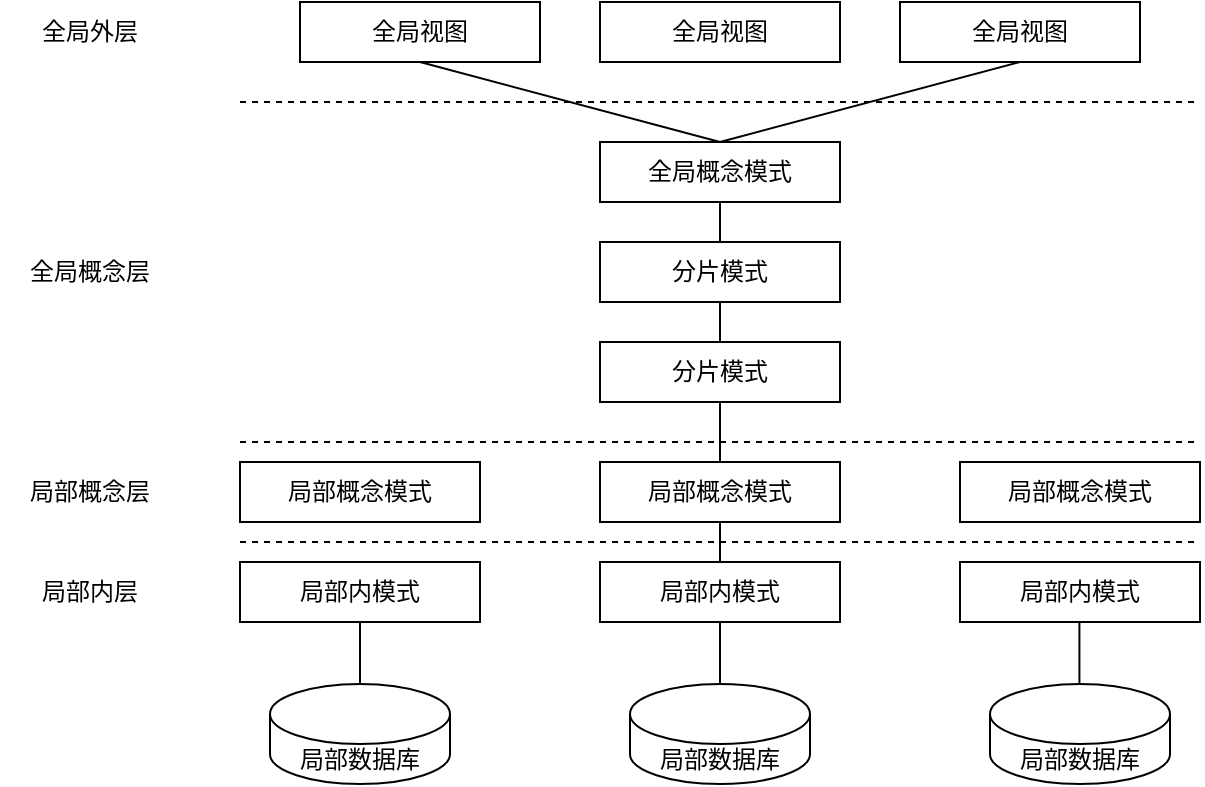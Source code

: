 <mxfile version="26.2.13">
  <diagram name="第 1 页" id="3au0qJKmtyC_mWB14tnt">
    <mxGraphModel dx="1053" dy="678" grid="0" gridSize="10" guides="1" tooltips="1" connect="1" arrows="1" fold="1" page="1" pageScale="1" pageWidth="827" pageHeight="1169" math="0" shadow="0">
      <root>
        <mxCell id="0" />
        <mxCell id="1" parent="0" />
        <mxCell id="hB7opazkSlo_n0lCKSgk-121" value="全局视图" style="rounded=0;whiteSpace=wrap;html=1;" vertex="1" parent="1">
          <mxGeometry x="561" y="708" width="120" height="30" as="geometry" />
        </mxCell>
        <mxCell id="hB7opazkSlo_n0lCKSgk-122" value="全局视图" style="rounded=0;whiteSpace=wrap;html=1;" vertex="1" parent="1">
          <mxGeometry x="411" y="708" width="120" height="30" as="geometry" />
        </mxCell>
        <mxCell id="hB7opazkSlo_n0lCKSgk-123" value="全局视图" style="rounded=0;whiteSpace=wrap;html=1;" vertex="1" parent="1">
          <mxGeometry x="261" y="708" width="120" height="30" as="geometry" />
        </mxCell>
        <mxCell id="hB7opazkSlo_n0lCKSgk-124" value="全局概念模式" style="rounded=0;whiteSpace=wrap;html=1;" vertex="1" parent="1">
          <mxGeometry x="411" y="778" width="120" height="30" as="geometry" />
        </mxCell>
        <mxCell id="hB7opazkSlo_n0lCKSgk-125" value="分片模式" style="rounded=0;whiteSpace=wrap;html=1;" vertex="1" parent="1">
          <mxGeometry x="411" y="828" width="120" height="30" as="geometry" />
        </mxCell>
        <mxCell id="hB7opazkSlo_n0lCKSgk-126" value="分片模式" style="rounded=0;whiteSpace=wrap;html=1;" vertex="1" parent="1">
          <mxGeometry x="411" y="878" width="120" height="30" as="geometry" />
        </mxCell>
        <mxCell id="hB7opazkSlo_n0lCKSgk-127" value="局部概念模式" style="rounded=0;whiteSpace=wrap;html=1;" vertex="1" parent="1">
          <mxGeometry x="231" y="938" width="120" height="30" as="geometry" />
        </mxCell>
        <mxCell id="hB7opazkSlo_n0lCKSgk-128" value="局部概念模式" style="rounded=0;whiteSpace=wrap;html=1;" vertex="1" parent="1">
          <mxGeometry x="411" y="938" width="120" height="30" as="geometry" />
        </mxCell>
        <mxCell id="hB7opazkSlo_n0lCKSgk-129" value="局部概念模式" style="rounded=0;whiteSpace=wrap;html=1;" vertex="1" parent="1">
          <mxGeometry x="591" y="938" width="120" height="30" as="geometry" />
        </mxCell>
        <mxCell id="hB7opazkSlo_n0lCKSgk-130" value="局部内模式" style="rounded=0;whiteSpace=wrap;html=1;" vertex="1" parent="1">
          <mxGeometry x="231" y="988" width="120" height="30" as="geometry" />
        </mxCell>
        <mxCell id="hB7opazkSlo_n0lCKSgk-131" value="局部内模式" style="rounded=0;whiteSpace=wrap;html=1;" vertex="1" parent="1">
          <mxGeometry x="411" y="988" width="120" height="30" as="geometry" />
        </mxCell>
        <mxCell id="hB7opazkSlo_n0lCKSgk-132" value="局部内模式" style="rounded=0;whiteSpace=wrap;html=1;" vertex="1" parent="1">
          <mxGeometry x="591" y="988" width="120" height="30" as="geometry" />
        </mxCell>
        <mxCell id="hB7opazkSlo_n0lCKSgk-134" value="局部数据库" style="shape=cylinder3;whiteSpace=wrap;html=1;boundedLbl=1;backgroundOutline=1;size=15;" vertex="1" parent="1">
          <mxGeometry x="246" y="1049" width="90" height="50" as="geometry" />
        </mxCell>
        <mxCell id="hB7opazkSlo_n0lCKSgk-135" value="局部数据库" style="shape=cylinder3;whiteSpace=wrap;html=1;boundedLbl=1;backgroundOutline=1;size=15;" vertex="1" parent="1">
          <mxGeometry x="426" y="1049" width="90" height="50" as="geometry" />
        </mxCell>
        <mxCell id="hB7opazkSlo_n0lCKSgk-136" value="局部数据库" style="shape=cylinder3;whiteSpace=wrap;html=1;boundedLbl=1;backgroundOutline=1;size=15;" vertex="1" parent="1">
          <mxGeometry x="606" y="1049" width="90" height="50" as="geometry" />
        </mxCell>
        <mxCell id="hB7opazkSlo_n0lCKSgk-137" value="" style="endArrow=none;html=1;rounded=0;entryX=0.5;entryY=0;entryDx=0;entryDy=0;exitX=0.5;exitY=1;exitDx=0;exitDy=0;" edge="1" parent="1" source="hB7opazkSlo_n0lCKSgk-123" target="hB7opazkSlo_n0lCKSgk-124">
          <mxGeometry width="50" height="50" relative="1" as="geometry">
            <mxPoint x="431" y="878" as="sourcePoint" />
            <mxPoint x="481" y="828" as="targetPoint" />
          </mxGeometry>
        </mxCell>
        <mxCell id="hB7opazkSlo_n0lCKSgk-138" value="" style="endArrow=none;html=1;rounded=0;entryX=0.5;entryY=1;entryDx=0;entryDy=0;exitX=0.5;exitY=0;exitDx=0;exitDy=0;" edge="1" parent="1" source="hB7opazkSlo_n0lCKSgk-124" target="hB7opazkSlo_n0lCKSgk-121">
          <mxGeometry width="50" height="50" relative="1" as="geometry">
            <mxPoint x="481" y="788" as="sourcePoint" />
            <mxPoint x="331" y="748" as="targetPoint" />
          </mxGeometry>
        </mxCell>
        <mxCell id="hB7opazkSlo_n0lCKSgk-142" value="" style="endArrow=none;html=1;rounded=0;entryX=0.5;entryY=1;entryDx=0;entryDy=0;" edge="1" parent="1" source="hB7opazkSlo_n0lCKSgk-125" target="hB7opazkSlo_n0lCKSgk-124">
          <mxGeometry width="50" height="50" relative="1" as="geometry">
            <mxPoint x="431" y="878" as="sourcePoint" />
            <mxPoint x="481" y="828" as="targetPoint" />
          </mxGeometry>
        </mxCell>
        <mxCell id="hB7opazkSlo_n0lCKSgk-143" value="" style="endArrow=none;html=1;rounded=0;entryX=0.5;entryY=0;entryDx=0;entryDy=0;exitX=0.5;exitY=1;exitDx=0;exitDy=0;" edge="1" parent="1" source="hB7opazkSlo_n0lCKSgk-125" target="hB7opazkSlo_n0lCKSgk-126">
          <mxGeometry width="50" height="50" relative="1" as="geometry">
            <mxPoint x="481" y="838" as="sourcePoint" />
            <mxPoint x="481" y="818" as="targetPoint" />
          </mxGeometry>
        </mxCell>
        <mxCell id="hB7opazkSlo_n0lCKSgk-144" value="" style="endArrow=none;html=1;rounded=0;entryX=0.5;entryY=1;entryDx=0;entryDy=0;exitX=0.5;exitY=0;exitDx=0;exitDy=0;" edge="1" parent="1" source="hB7opazkSlo_n0lCKSgk-128" target="hB7opazkSlo_n0lCKSgk-126">
          <mxGeometry width="50" height="50" relative="1" as="geometry">
            <mxPoint x="491" y="848" as="sourcePoint" />
            <mxPoint x="491" y="828" as="targetPoint" />
          </mxGeometry>
        </mxCell>
        <mxCell id="hB7opazkSlo_n0lCKSgk-145" value="" style="endArrow=none;html=1;rounded=0;exitX=0.5;exitY=1;exitDx=0;exitDy=0;" edge="1" parent="1" source="hB7opazkSlo_n0lCKSgk-128" target="hB7opazkSlo_n0lCKSgk-131">
          <mxGeometry width="50" height="50" relative="1" as="geometry">
            <mxPoint x="501" y="858" as="sourcePoint" />
            <mxPoint x="501" y="838" as="targetPoint" />
          </mxGeometry>
        </mxCell>
        <mxCell id="hB7opazkSlo_n0lCKSgk-146" value="" style="endArrow=none;html=1;rounded=0;exitX=0.5;exitY=1;exitDx=0;exitDy=0;" edge="1" parent="1" source="hB7opazkSlo_n0lCKSgk-131" target="hB7opazkSlo_n0lCKSgk-135">
          <mxGeometry width="50" height="50" relative="1" as="geometry">
            <mxPoint x="511" y="859" as="sourcePoint" />
            <mxPoint x="511" y="839" as="targetPoint" />
          </mxGeometry>
        </mxCell>
        <mxCell id="hB7opazkSlo_n0lCKSgk-148" value="" style="endArrow=none;html=1;rounded=0;entryX=0.5;entryY=1;entryDx=0;entryDy=0;exitX=0.5;exitY=0;exitDx=0;exitDy=0;exitPerimeter=0;" edge="1" parent="1" source="hB7opazkSlo_n0lCKSgk-134" target="hB7opazkSlo_n0lCKSgk-130">
          <mxGeometry width="50" height="50" relative="1" as="geometry">
            <mxPoint x="431" y="959" as="sourcePoint" />
            <mxPoint x="481" y="909" as="targetPoint" />
          </mxGeometry>
        </mxCell>
        <mxCell id="hB7opazkSlo_n0lCKSgk-149" value="" style="endArrow=none;html=1;rounded=0;entryX=0.5;entryY=1;entryDx=0;entryDy=0;exitX=0.5;exitY=0;exitDx=0;exitDy=0;exitPerimeter=0;" edge="1" parent="1">
          <mxGeometry width="50" height="50" relative="1" as="geometry">
            <mxPoint x="650.71" y="1049" as="sourcePoint" />
            <mxPoint x="650.71" y="1018" as="targetPoint" />
          </mxGeometry>
        </mxCell>
        <mxCell id="hB7opazkSlo_n0lCKSgk-150" value="" style="endArrow=none;dashed=1;html=1;rounded=0;" edge="1" parent="1">
          <mxGeometry width="50" height="50" relative="1" as="geometry">
            <mxPoint x="231" y="758" as="sourcePoint" />
            <mxPoint x="711" y="758" as="targetPoint" />
          </mxGeometry>
        </mxCell>
        <mxCell id="hB7opazkSlo_n0lCKSgk-151" value="" style="endArrow=none;dashed=1;html=1;rounded=0;" edge="1" parent="1">
          <mxGeometry width="50" height="50" relative="1" as="geometry">
            <mxPoint x="231" y="928" as="sourcePoint" />
            <mxPoint x="711" y="928" as="targetPoint" />
          </mxGeometry>
        </mxCell>
        <mxCell id="hB7opazkSlo_n0lCKSgk-152" value="" style="endArrow=none;dashed=1;html=1;rounded=0;" edge="1" parent="1">
          <mxGeometry width="50" height="50" relative="1" as="geometry">
            <mxPoint x="231" y="978" as="sourcePoint" />
            <mxPoint x="711" y="978" as="targetPoint" />
          </mxGeometry>
        </mxCell>
        <mxCell id="hB7opazkSlo_n0lCKSgk-153" value="全局外层" style="rounded=0;whiteSpace=wrap;html=1;strokeColor=none;" vertex="1" parent="1">
          <mxGeometry x="111" y="708" width="90" height="30" as="geometry" />
        </mxCell>
        <mxCell id="hB7opazkSlo_n0lCKSgk-154" value="全局概念层" style="rounded=0;whiteSpace=wrap;html=1;strokeColor=none;" vertex="1" parent="1">
          <mxGeometry x="111" y="828" width="90" height="30" as="geometry" />
        </mxCell>
        <mxCell id="hB7opazkSlo_n0lCKSgk-155" value="局部概念层" style="rounded=0;whiteSpace=wrap;html=1;strokeColor=none;" vertex="1" parent="1">
          <mxGeometry x="111" y="938" width="90" height="30" as="geometry" />
        </mxCell>
        <mxCell id="hB7opazkSlo_n0lCKSgk-156" value="局部内层" style="rounded=0;whiteSpace=wrap;html=1;strokeColor=none;" vertex="1" parent="1">
          <mxGeometry x="111" y="988" width="90" height="30" as="geometry" />
        </mxCell>
      </root>
    </mxGraphModel>
  </diagram>
</mxfile>
